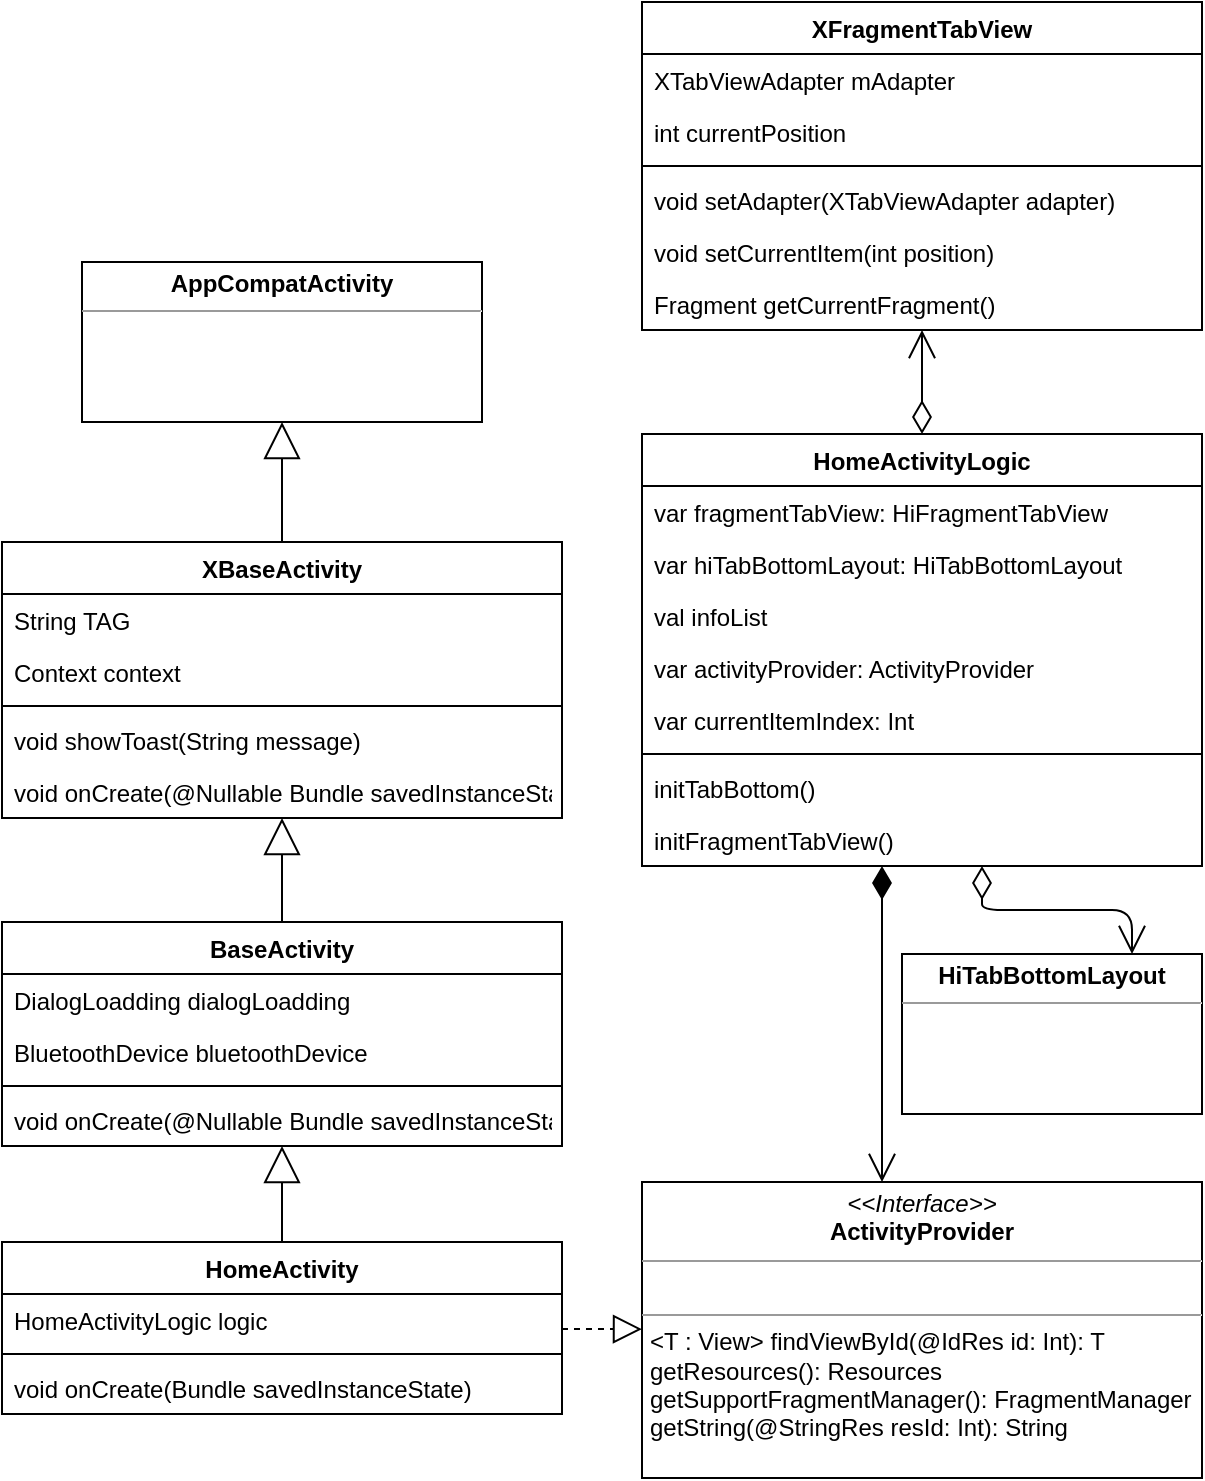 <mxfile version="13.10.8" type="github">
  <diagram id="C5RBs43oDa-KdzZeNtuy" name="Page-1">
    <mxGraphModel dx="1422" dy="1931" grid="1" gridSize="10" guides="1" tooltips="1" connect="1" arrows="1" fold="1" page="1" pageScale="1" pageWidth="827" pageHeight="1169" math="0" shadow="0">
      <root>
        <mxCell id="WIyWlLk6GJQsqaUBKTNV-0" />
        <mxCell id="WIyWlLk6GJQsqaUBKTNV-1" parent="WIyWlLk6GJQsqaUBKTNV-0" />
        <mxCell id="FUn63jHwvrunj_w2WAkv-0" value="BaseActivity" style="swimlane;fontStyle=1;align=center;verticalAlign=top;childLayout=stackLayout;horizontal=1;startSize=26;horizontalStack=0;resizeParent=1;resizeParentMax=0;resizeLast=0;collapsible=1;marginBottom=0;" parent="WIyWlLk6GJQsqaUBKTNV-1" vertex="1">
          <mxGeometry x="240" y="260" width="280" height="112" as="geometry" />
        </mxCell>
        <mxCell id="FUn63jHwvrunj_w2WAkv-1" value="DialogLoadding dialogLoadding" style="text;strokeColor=none;fillColor=none;align=left;verticalAlign=top;spacingLeft=4;spacingRight=4;overflow=hidden;rotatable=0;points=[[0,0.5],[1,0.5]];portConstraint=eastwest;" parent="FUn63jHwvrunj_w2WAkv-0" vertex="1">
          <mxGeometry y="26" width="280" height="26" as="geometry" />
        </mxCell>
        <mxCell id="FUn63jHwvrunj_w2WAkv-18" value="BluetoothDevice bluetoothDevice" style="text;strokeColor=none;fillColor=none;align=left;verticalAlign=top;spacingLeft=4;spacingRight=4;overflow=hidden;rotatable=0;points=[[0,0.5],[1,0.5]];portConstraint=eastwest;" parent="FUn63jHwvrunj_w2WAkv-0" vertex="1">
          <mxGeometry y="52" width="280" height="26" as="geometry" />
        </mxCell>
        <mxCell id="FUn63jHwvrunj_w2WAkv-2" value="" style="line;strokeWidth=1;fillColor=none;align=left;verticalAlign=middle;spacingTop=-1;spacingLeft=3;spacingRight=3;rotatable=0;labelPosition=right;points=[];portConstraint=eastwest;" parent="FUn63jHwvrunj_w2WAkv-0" vertex="1">
          <mxGeometry y="78" width="280" height="8" as="geometry" />
        </mxCell>
        <mxCell id="FUn63jHwvrunj_w2WAkv-3" value="void onCreate(@Nullable Bundle savedInstanceState)" style="text;strokeColor=none;fillColor=none;align=left;verticalAlign=top;spacingLeft=4;spacingRight=4;overflow=hidden;rotatable=0;points=[[0,0.5],[1,0.5]];portConstraint=eastwest;" parent="FUn63jHwvrunj_w2WAkv-0" vertex="1">
          <mxGeometry y="86" width="280" height="26" as="geometry" />
        </mxCell>
        <mxCell id="FUn63jHwvrunj_w2WAkv-4" value="XBaseActivity" style="swimlane;fontStyle=1;align=center;verticalAlign=top;childLayout=stackLayout;horizontal=1;startSize=26;horizontalStack=0;resizeParent=1;resizeParentMax=0;resizeLast=0;collapsible=1;marginBottom=0;" parent="WIyWlLk6GJQsqaUBKTNV-1" vertex="1">
          <mxGeometry x="240" y="70" width="280" height="138" as="geometry" />
        </mxCell>
        <mxCell id="FUn63jHwvrunj_w2WAkv-5" value="String TAG" style="text;strokeColor=none;fillColor=none;align=left;verticalAlign=top;spacingLeft=4;spacingRight=4;overflow=hidden;rotatable=0;points=[[0,0.5],[1,0.5]];portConstraint=eastwest;" parent="FUn63jHwvrunj_w2WAkv-4" vertex="1">
          <mxGeometry y="26" width="280" height="26" as="geometry" />
        </mxCell>
        <mxCell id="FUn63jHwvrunj_w2WAkv-16" value="Context context" style="text;strokeColor=none;fillColor=none;align=left;verticalAlign=top;spacingLeft=4;spacingRight=4;overflow=hidden;rotatable=0;points=[[0,0.5],[1,0.5]];portConstraint=eastwest;" parent="FUn63jHwvrunj_w2WAkv-4" vertex="1">
          <mxGeometry y="52" width="280" height="26" as="geometry" />
        </mxCell>
        <mxCell id="FUn63jHwvrunj_w2WAkv-6" value="" style="line;strokeWidth=1;fillColor=none;align=left;verticalAlign=middle;spacingTop=-1;spacingLeft=3;spacingRight=3;rotatable=0;labelPosition=right;points=[];portConstraint=eastwest;" parent="FUn63jHwvrunj_w2WAkv-4" vertex="1">
          <mxGeometry y="78" width="280" height="8" as="geometry" />
        </mxCell>
        <mxCell id="FUn63jHwvrunj_w2WAkv-7" value="void showToast(String message)" style="text;strokeColor=none;fillColor=none;align=left;verticalAlign=top;spacingLeft=4;spacingRight=4;overflow=hidden;rotatable=0;points=[[0,0.5],[1,0.5]];portConstraint=eastwest;" parent="FUn63jHwvrunj_w2WAkv-4" vertex="1">
          <mxGeometry y="86" width="280" height="26" as="geometry" />
        </mxCell>
        <mxCell id="FUn63jHwvrunj_w2WAkv-17" value="void onCreate(@Nullable Bundle savedInstanceState)" style="text;strokeColor=none;fillColor=none;align=left;verticalAlign=top;spacingLeft=4;spacingRight=4;overflow=hidden;rotatable=0;points=[[0,0.5],[1,0.5]];portConstraint=eastwest;" parent="FUn63jHwvrunj_w2WAkv-4" vertex="1">
          <mxGeometry y="112" width="280" height="26" as="geometry" />
        </mxCell>
        <mxCell id="FUn63jHwvrunj_w2WAkv-8" value="" style="endArrow=block;endSize=16;endFill=0;html=1;" parent="WIyWlLk6GJQsqaUBKTNV-1" source="FUn63jHwvrunj_w2WAkv-0" target="FUn63jHwvrunj_w2WAkv-4" edge="1">
          <mxGeometry width="160" relative="1" as="geometry">
            <mxPoint x="290" y="460" as="sourcePoint" />
            <mxPoint x="450" y="460" as="targetPoint" />
          </mxGeometry>
        </mxCell>
        <mxCell id="FUn63jHwvrunj_w2WAkv-10" value="" style="endArrow=block;endSize=16;endFill=0;html=1;" parent="WIyWlLk6GJQsqaUBKTNV-1" source="FUn63jHwvrunj_w2WAkv-4" target="FUn63jHwvrunj_w2WAkv-15" edge="1">
          <mxGeometry width="160" relative="1" as="geometry">
            <mxPoint x="60" y="30" as="sourcePoint" />
            <mxPoint x="390" y="-14" as="targetPoint" />
          </mxGeometry>
        </mxCell>
        <mxCell id="FUn63jHwvrunj_w2WAkv-15" value="&lt;p style=&quot;margin: 0px ; margin-top: 4px ; text-align: center&quot;&gt;&lt;span style=&quot;font-weight: 700&quot;&gt;AppCompatActivity&lt;/span&gt;&lt;br&gt;&lt;/p&gt;&lt;hr size=&quot;1&quot;&gt;&lt;div style=&quot;height: 2px&quot;&gt;&lt;/div&gt;" style="verticalAlign=top;align=left;overflow=fill;fontSize=12;fontFamily=Helvetica;html=1;" parent="WIyWlLk6GJQsqaUBKTNV-1" vertex="1">
          <mxGeometry x="280" y="-70" width="200" height="80" as="geometry" />
        </mxCell>
        <mxCell id="FUn63jHwvrunj_w2WAkv-19" value="HomeActivity" style="swimlane;fontStyle=1;align=center;verticalAlign=top;childLayout=stackLayout;horizontal=1;startSize=26;horizontalStack=0;resizeParent=1;resizeParentMax=0;resizeLast=0;collapsible=1;marginBottom=0;" parent="WIyWlLk6GJQsqaUBKTNV-1" vertex="1">
          <mxGeometry x="240" y="420" width="280" height="86" as="geometry" />
        </mxCell>
        <mxCell id="FUn63jHwvrunj_w2WAkv-20" value="HomeActivityLogic logic" style="text;strokeColor=none;fillColor=none;align=left;verticalAlign=top;spacingLeft=4;spacingRight=4;overflow=hidden;rotatable=0;points=[[0,0.5],[1,0.5]];portConstraint=eastwest;" parent="FUn63jHwvrunj_w2WAkv-19" vertex="1">
          <mxGeometry y="26" width="280" height="26" as="geometry" />
        </mxCell>
        <mxCell id="FUn63jHwvrunj_w2WAkv-22" value="" style="line;strokeWidth=1;fillColor=none;align=left;verticalAlign=middle;spacingTop=-1;spacingLeft=3;spacingRight=3;rotatable=0;labelPosition=right;points=[];portConstraint=eastwest;" parent="FUn63jHwvrunj_w2WAkv-19" vertex="1">
          <mxGeometry y="52" width="280" height="8" as="geometry" />
        </mxCell>
        <mxCell id="FUn63jHwvrunj_w2WAkv-23" value="void onCreate(Bundle savedInstanceState)" style="text;strokeColor=none;fillColor=none;align=left;verticalAlign=top;spacingLeft=4;spacingRight=4;overflow=hidden;rotatable=0;points=[[0,0.5],[1,0.5]];portConstraint=eastwest;" parent="FUn63jHwvrunj_w2WAkv-19" vertex="1">
          <mxGeometry y="60" width="280" height="26" as="geometry" />
        </mxCell>
        <mxCell id="FUn63jHwvrunj_w2WAkv-25" value="" style="endArrow=block;endSize=16;endFill=0;html=1;" parent="WIyWlLk6GJQsqaUBKTNV-1" source="FUn63jHwvrunj_w2WAkv-19" target="FUn63jHwvrunj_w2WAkv-0" edge="1">
          <mxGeometry width="160" relative="1" as="geometry">
            <mxPoint x="100" y="440" as="sourcePoint" />
            <mxPoint x="260" y="440" as="targetPoint" />
          </mxGeometry>
        </mxCell>
        <mxCell id="FUn63jHwvrunj_w2WAkv-26" value="&lt;p style=&quot;margin: 0px ; margin-top: 4px ; text-align: center&quot;&gt;&lt;i&gt;&amp;lt;&amp;lt;Interface&amp;gt;&amp;gt;&lt;/i&gt;&lt;br&gt;&lt;b&gt;ActivityProvider&lt;/b&gt;&lt;br&gt;&lt;/p&gt;&lt;hr size=&quot;1&quot;&gt;&lt;p style=&quot;margin: 0px ; margin-left: 4px&quot;&gt;&lt;br&gt;&lt;/p&gt;&lt;hr size=&quot;1&quot;&gt;&lt;p style=&quot;margin: 0px ; margin-left: 4px&quot;&gt;&amp;lt;T : View&amp;gt; findViewById(@IdRes id: Int): T&lt;br&gt;&lt;/p&gt;&lt;p style=&quot;margin: 0px ; margin-left: 4px&quot;&gt;getResources(): Resources&lt;br&gt;&lt;/p&gt;&lt;p style=&quot;margin: 0px ; margin-left: 4px&quot;&gt;getSupportFragmentManager(): FragmentManager&lt;br&gt;&lt;/p&gt;&lt;p style=&quot;margin: 0px ; margin-left: 4px&quot;&gt;getString(@StringRes resId: Int): String&lt;br&gt;&lt;/p&gt;" style="verticalAlign=top;align=left;overflow=fill;fontSize=12;fontFamily=Helvetica;html=1;" parent="WIyWlLk6GJQsqaUBKTNV-1" vertex="1">
          <mxGeometry x="560" y="390" width="280" height="148" as="geometry" />
        </mxCell>
        <mxCell id="FUn63jHwvrunj_w2WAkv-27" value="HomeActivityLogic" style="swimlane;fontStyle=1;align=center;verticalAlign=top;childLayout=stackLayout;horizontal=1;startSize=26;horizontalStack=0;resizeParent=1;resizeParentMax=0;resizeLast=0;collapsible=1;marginBottom=0;" parent="WIyWlLk6GJQsqaUBKTNV-1" vertex="1">
          <mxGeometry x="560" y="16" width="280" height="216" as="geometry" />
        </mxCell>
        <mxCell id="FUn63jHwvrunj_w2WAkv-28" value="var fragmentTabView: HiFragmentTabView" style="text;strokeColor=none;fillColor=none;align=left;verticalAlign=top;spacingLeft=4;spacingRight=4;overflow=hidden;rotatable=0;points=[[0,0.5],[1,0.5]];portConstraint=eastwest;" parent="FUn63jHwvrunj_w2WAkv-27" vertex="1">
          <mxGeometry y="26" width="280" height="26" as="geometry" />
        </mxCell>
        <mxCell id="FUn63jHwvrunj_w2WAkv-31" value="var hiTabBottomLayout: HiTabBottomLayout" style="text;strokeColor=none;fillColor=none;align=left;verticalAlign=top;spacingLeft=4;spacingRight=4;overflow=hidden;rotatable=0;points=[[0,0.5],[1,0.5]];portConstraint=eastwest;" parent="FUn63jHwvrunj_w2WAkv-27" vertex="1">
          <mxGeometry y="52" width="280" height="26" as="geometry" />
        </mxCell>
        <mxCell id="FUn63jHwvrunj_w2WAkv-32" value="val infoList" style="text;strokeColor=none;fillColor=none;align=left;verticalAlign=top;spacingLeft=4;spacingRight=4;overflow=hidden;rotatable=0;points=[[0,0.5],[1,0.5]];portConstraint=eastwest;" parent="FUn63jHwvrunj_w2WAkv-27" vertex="1">
          <mxGeometry y="78" width="280" height="26" as="geometry" />
        </mxCell>
        <mxCell id="FUn63jHwvrunj_w2WAkv-33" value="var activityProvider: ActivityProvider" style="text;strokeColor=none;fillColor=none;align=left;verticalAlign=top;spacingLeft=4;spacingRight=4;overflow=hidden;rotatable=0;points=[[0,0.5],[1,0.5]];portConstraint=eastwest;" parent="FUn63jHwvrunj_w2WAkv-27" vertex="1">
          <mxGeometry y="104" width="280" height="26" as="geometry" />
        </mxCell>
        <mxCell id="FUn63jHwvrunj_w2WAkv-34" value="var currentItemIndex: Int" style="text;strokeColor=none;fillColor=none;align=left;verticalAlign=top;spacingLeft=4;spacingRight=4;overflow=hidden;rotatable=0;points=[[0,0.5],[1,0.5]];portConstraint=eastwest;" parent="FUn63jHwvrunj_w2WAkv-27" vertex="1">
          <mxGeometry y="130" width="280" height="26" as="geometry" />
        </mxCell>
        <mxCell id="FUn63jHwvrunj_w2WAkv-29" value="" style="line;strokeWidth=1;fillColor=none;align=left;verticalAlign=middle;spacingTop=-1;spacingLeft=3;spacingRight=3;rotatable=0;labelPosition=right;points=[];portConstraint=eastwest;" parent="FUn63jHwvrunj_w2WAkv-27" vertex="1">
          <mxGeometry y="156" width="280" height="8" as="geometry" />
        </mxCell>
        <mxCell id="FUn63jHwvrunj_w2WAkv-30" value="initTabBottom()" style="text;strokeColor=none;fillColor=none;align=left;verticalAlign=top;spacingLeft=4;spacingRight=4;overflow=hidden;rotatable=0;points=[[0,0.5],[1,0.5]];portConstraint=eastwest;" parent="FUn63jHwvrunj_w2WAkv-27" vertex="1">
          <mxGeometry y="164" width="280" height="26" as="geometry" />
        </mxCell>
        <mxCell id="FUn63jHwvrunj_w2WAkv-35" value="initFragmentTabView()" style="text;strokeColor=none;fillColor=none;align=left;verticalAlign=top;spacingLeft=4;spacingRight=4;overflow=hidden;rotatable=0;points=[[0,0.5],[1,0.5]];portConstraint=eastwest;" parent="FUn63jHwvrunj_w2WAkv-27" vertex="1">
          <mxGeometry y="190" width="280" height="26" as="geometry" />
        </mxCell>
        <mxCell id="FUn63jHwvrunj_w2WAkv-37" value="" style="endArrow=block;dashed=1;endFill=0;endSize=12;html=1;" parent="WIyWlLk6GJQsqaUBKTNV-1" source="FUn63jHwvrunj_w2WAkv-19" target="FUn63jHwvrunj_w2WAkv-26" edge="1">
          <mxGeometry width="160" relative="1" as="geometry">
            <mxPoint x="430" y="630" as="sourcePoint" />
            <mxPoint x="590" y="630" as="targetPoint" />
          </mxGeometry>
        </mxCell>
        <mxCell id="FUn63jHwvrunj_w2WAkv-38" value="" style="endArrow=open;html=1;endSize=12;startArrow=diamondThin;startSize=14;startFill=1;edgeStyle=orthogonalEdgeStyle;align=left;verticalAlign=bottom;" parent="WIyWlLk6GJQsqaUBKTNV-1" source="FUn63jHwvrunj_w2WAkv-27" target="FUn63jHwvrunj_w2WAkv-26" edge="1">
          <mxGeometry x="-1" y="3" relative="1" as="geometry">
            <mxPoint x="960" y="344" as="sourcePoint" />
            <mxPoint x="1120" y="344" as="targetPoint" />
            <Array as="points">
              <mxPoint x="680" y="280" />
              <mxPoint x="680" y="280" />
            </Array>
          </mxGeometry>
        </mxCell>
        <mxCell id="FUn63jHwvrunj_w2WAkv-39" value="XFragmentTabView" style="swimlane;fontStyle=1;align=center;verticalAlign=top;childLayout=stackLayout;horizontal=1;startSize=26;horizontalStack=0;resizeParent=1;resizeParentMax=0;resizeLast=0;collapsible=1;marginBottom=0;" parent="WIyWlLk6GJQsqaUBKTNV-1" vertex="1">
          <mxGeometry x="560" y="-200" width="280" height="164" as="geometry" />
        </mxCell>
        <mxCell id="FUn63jHwvrunj_w2WAkv-40" value="XTabViewAdapter mAdapter" style="text;strokeColor=none;fillColor=none;align=left;verticalAlign=top;spacingLeft=4;spacingRight=4;overflow=hidden;rotatable=0;points=[[0,0.5],[1,0.5]];portConstraint=eastwest;" parent="FUn63jHwvrunj_w2WAkv-39" vertex="1">
          <mxGeometry y="26" width="280" height="26" as="geometry" />
        </mxCell>
        <mxCell id="FUn63jHwvrunj_w2WAkv-41" value="int currentPosition" style="text;strokeColor=none;fillColor=none;align=left;verticalAlign=top;spacingLeft=4;spacingRight=4;overflow=hidden;rotatable=0;points=[[0,0.5],[1,0.5]];portConstraint=eastwest;" parent="FUn63jHwvrunj_w2WAkv-39" vertex="1">
          <mxGeometry y="52" width="280" height="26" as="geometry" />
        </mxCell>
        <mxCell id="FUn63jHwvrunj_w2WAkv-42" value="" style="line;strokeWidth=1;fillColor=none;align=left;verticalAlign=middle;spacingTop=-1;spacingLeft=3;spacingRight=3;rotatable=0;labelPosition=right;points=[];portConstraint=eastwest;" parent="FUn63jHwvrunj_w2WAkv-39" vertex="1">
          <mxGeometry y="78" width="280" height="8" as="geometry" />
        </mxCell>
        <mxCell id="FUn63jHwvrunj_w2WAkv-43" value="void setAdapter(XTabViewAdapter adapter)" style="text;strokeColor=none;fillColor=none;align=left;verticalAlign=top;spacingLeft=4;spacingRight=4;overflow=hidden;rotatable=0;points=[[0,0.5],[1,0.5]];portConstraint=eastwest;" parent="FUn63jHwvrunj_w2WAkv-39" vertex="1">
          <mxGeometry y="86" width="280" height="26" as="geometry" />
        </mxCell>
        <mxCell id="FUn63jHwvrunj_w2WAkv-44" value="void setCurrentItem(int position)" style="text;strokeColor=none;fillColor=none;align=left;verticalAlign=top;spacingLeft=4;spacingRight=4;overflow=hidden;rotatable=0;points=[[0,0.5],[1,0.5]];portConstraint=eastwest;" parent="FUn63jHwvrunj_w2WAkv-39" vertex="1">
          <mxGeometry y="112" width="280" height="26" as="geometry" />
        </mxCell>
        <mxCell id="FUn63jHwvrunj_w2WAkv-45" value="Fragment getCurrentFragment()" style="text;strokeColor=none;fillColor=none;align=left;verticalAlign=top;spacingLeft=4;spacingRight=4;overflow=hidden;rotatable=0;points=[[0,0.5],[1,0.5]];portConstraint=eastwest;" parent="FUn63jHwvrunj_w2WAkv-39" vertex="1">
          <mxGeometry y="138" width="280" height="26" as="geometry" />
        </mxCell>
        <mxCell id="FUn63jHwvrunj_w2WAkv-46" value="" style="endArrow=open;html=1;endSize=12;startArrow=diamondThin;startSize=14;startFill=0;edgeStyle=orthogonalEdgeStyle;align=left;verticalAlign=bottom;" parent="WIyWlLk6GJQsqaUBKTNV-1" source="FUn63jHwvrunj_w2WAkv-27" target="FUn63jHwvrunj_w2WAkv-39" edge="1">
          <mxGeometry x="-1" y="3" relative="1" as="geometry">
            <mxPoint x="940" y="94" as="sourcePoint" />
            <mxPoint x="1100" y="94" as="targetPoint" />
          </mxGeometry>
        </mxCell>
        <mxCell id="FUn63jHwvrunj_w2WAkv-56" value="&lt;p style=&quot;margin: 0px ; margin-top: 4px ; text-align: center&quot;&gt;&lt;span style=&quot;font-weight: 700&quot;&gt;HiTabBottomLayout&lt;/span&gt;&lt;br&gt;&lt;/p&gt;&lt;hr size=&quot;1&quot;&gt;&lt;div style=&quot;height: 2px&quot;&gt;&lt;/div&gt;" style="verticalAlign=top;align=left;overflow=fill;fontSize=12;fontFamily=Helvetica;html=1;" parent="WIyWlLk6GJQsqaUBKTNV-1" vertex="1">
          <mxGeometry x="690" y="276" width="150" height="80" as="geometry" />
        </mxCell>
        <mxCell id="FUn63jHwvrunj_w2WAkv-57" value="" style="endArrow=open;html=1;endSize=12;startArrow=diamondThin;startSize=14;startFill=0;edgeStyle=orthogonalEdgeStyle;align=left;verticalAlign=bottom;" parent="WIyWlLk6GJQsqaUBKTNV-1" source="FUn63jHwvrunj_w2WAkv-27" target="FUn63jHwvrunj_w2WAkv-56" edge="1">
          <mxGeometry x="-1" y="3" relative="1" as="geometry">
            <mxPoint x="1040" y="250" as="sourcePoint" />
            <mxPoint x="1200" y="250" as="targetPoint" />
            <Array as="points">
              <mxPoint x="730" y="254" />
              <mxPoint x="805" y="254" />
            </Array>
          </mxGeometry>
        </mxCell>
      </root>
    </mxGraphModel>
  </diagram>
</mxfile>
